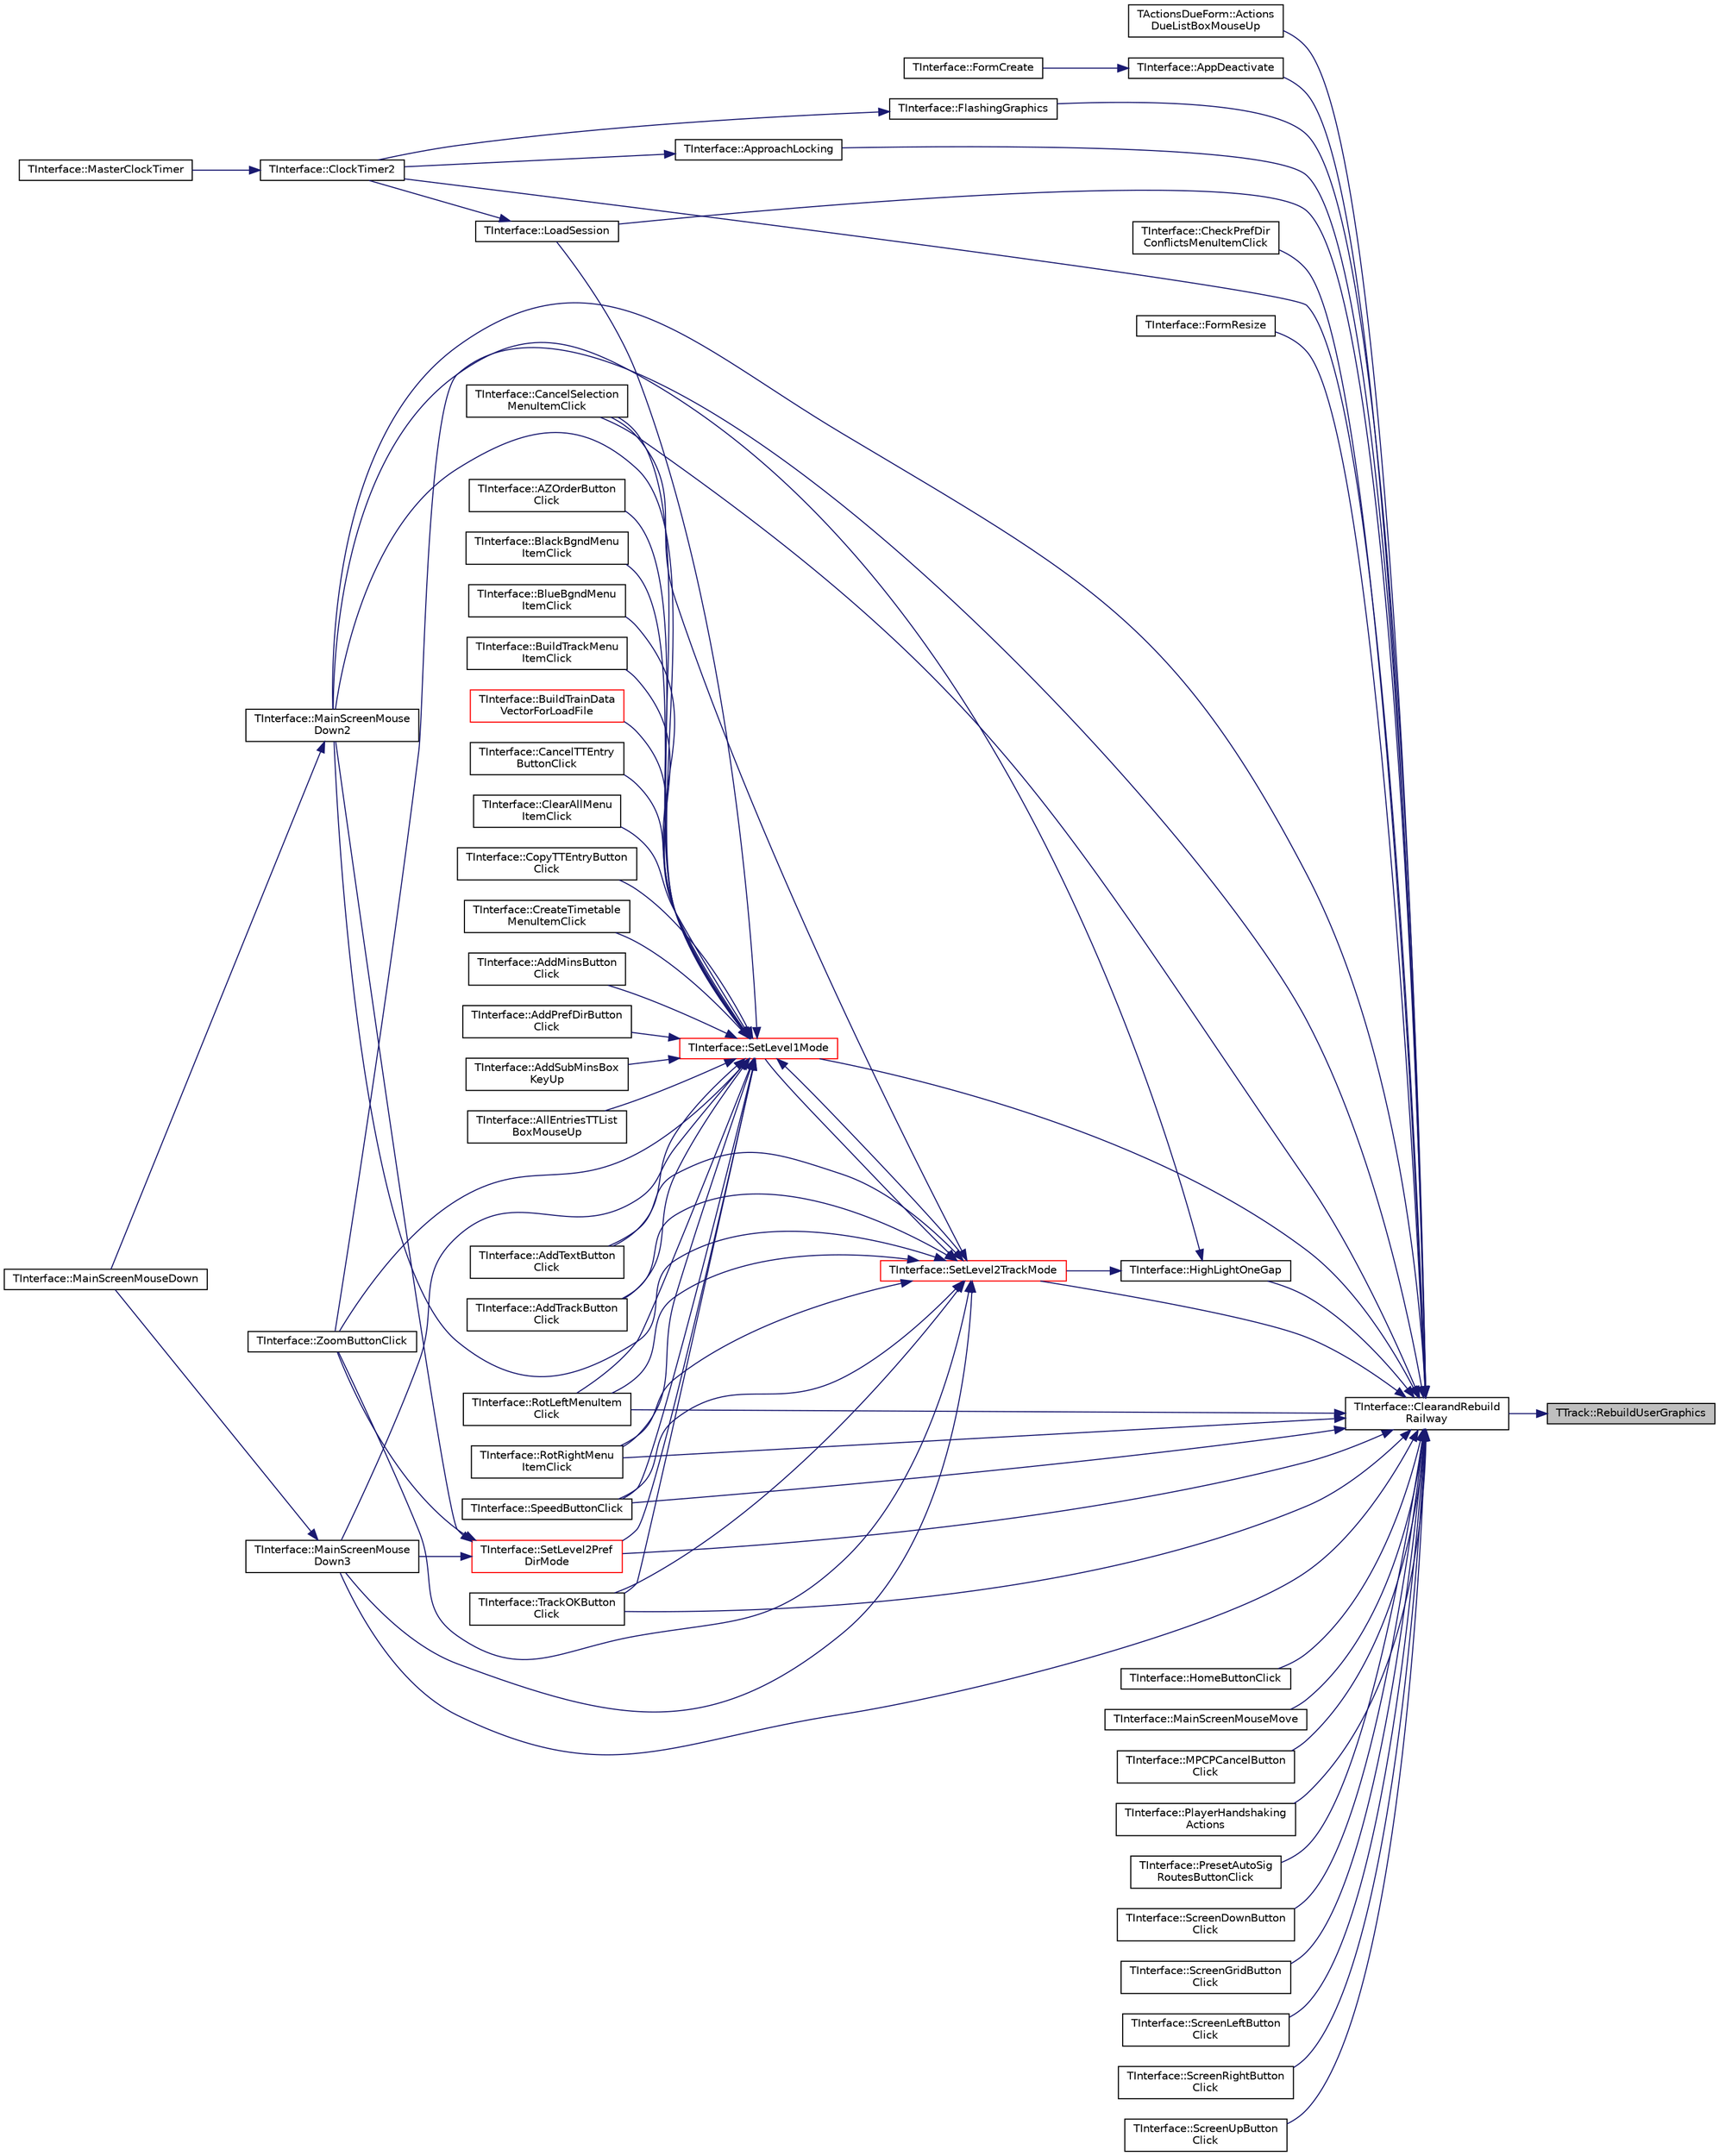 digraph "TTrack::RebuildUserGraphics"
{
 // INTERACTIVE_SVG=YES
 // LATEX_PDF_SIZE
  edge [fontname="Helvetica",fontsize="10",labelfontname="Helvetica",labelfontsize="10"];
  node [fontname="Helvetica",fontsize="10",shape=record];
  rankdir="RL";
  Node1 [label="TTrack::RebuildUserGraphics",height=0.2,width=0.4,color="black", fillcolor="grey75", style="filled", fontcolor="black",tooltip="rebuild user graphics"];
  Node1 -> Node2 [dir="back",color="midnightblue",fontsize="10",style="solid",fontname="Helvetica"];
  Node2 [label="TInterface::ClearandRebuild\lRailway",height=0.2,width=0.4,color="black", fillcolor="white", style="filled",URL="$class_t_interface.html#aaa05ac95703a25e1fb4863779854967c",tooltip="< Sets the information panel message for zoom-out or paused modes"];
  Node2 -> Node3 [dir="back",color="midnightblue",fontsize="10",style="solid",fontname="Helvetica"];
  Node3 [label="TActionsDueForm::Actions\lDueListBoxMouseUp",height=0.2,width=0.4,color="black", fillcolor="white", style="filled",URL="$class_t_actions_due_form.html#ac44cd181601f65f5944910f931c5d343",tooltip=" "];
  Node2 -> Node4 [dir="back",color="midnightblue",fontsize="10",style="solid",fontname="Helvetica"];
  Node4 [label="TInterface::AppDeactivate",height=0.2,width=0.4,color="black", fillcolor="white", style="filled",URL="$class_t_interface.html#a75f68c918750c0e007ea7a85d718e2ab",tooltip=" "];
  Node4 -> Node5 [dir="back",color="midnightblue",fontsize="10",style="solid",fontname="Helvetica"];
  Node5 [label="TInterface::FormCreate",height=0.2,width=0.4,color="black", fillcolor="white", style="filled",URL="$class_t_interface.html#a9cef18571e29b70d02ba9a92a830b3b8",tooltip=" "];
  Node2 -> Node6 [dir="back",color="midnightblue",fontsize="10",style="solid",fontname="Helvetica"];
  Node6 [label="TInterface::ApproachLocking",height=0.2,width=0.4,color="black", fillcolor="white", style="filled",URL="$class_t_interface.html#a0a89df44c20c9e2c096e66e2950c79a6",tooltip="Function that deals with approach locking during ClockTimer2 function."];
  Node6 -> Node7 [dir="back",color="midnightblue",fontsize="10",style="solid",fontname="Helvetica"];
  Node7 [label="TInterface::ClockTimer2",height=0.2,width=0.4,color="black", fillcolor="white", style="filled",URL="$class_t_interface.html#a6139ffb52492eb89e5487a8a3cd647b5",tooltip="The main loop, called every clock tick via MasterClockTimer."];
  Node7 -> Node8 [dir="back",color="midnightblue",fontsize="10",style="solid",fontname="Helvetica"];
  Node8 [label="TInterface::MasterClockTimer",height=0.2,width=0.4,color="black", fillcolor="white", style="filled",URL="$class_t_interface.html#ace30a12d923fc7fb489afabb0a09aa4f",tooltip=" "];
  Node2 -> Node9 [dir="back",color="midnightblue",fontsize="10",style="solid",fontname="Helvetica"];
  Node9 [label="TInterface::CancelSelection\lMenuItemClick",height=0.2,width=0.4,color="black", fillcolor="white", style="filled",URL="$class_t_interface.html#a2fb2cd7dbddb7fa689ea994e9ffc10ff",tooltip=" "];
  Node2 -> Node10 [dir="back",color="midnightblue",fontsize="10",style="solid",fontname="Helvetica"];
  Node10 [label="TInterface::CheckPrefDir\lConflictsMenuItemClick",height=0.2,width=0.4,color="black", fillcolor="white", style="filled",URL="$class_t_interface.html#ac41a9993a63b3b5b6a8acb30e8f606f5",tooltip=" "];
  Node2 -> Node7 [dir="back",color="midnightblue",fontsize="10",style="solid",fontname="Helvetica"];
  Node2 -> Node11 [dir="back",color="midnightblue",fontsize="10",style="solid",fontname="Helvetica"];
  Node11 [label="TInterface::FlashingGraphics",height=0.2,width=0.4,color="black", fillcolor="white", style="filled",URL="$class_t_interface.html#a7e6535742855a19cb3e35b1711a7ab59",tooltip="Deal with any warning graphics that need to flash (call on, signal stop, crash etc),..."];
  Node11 -> Node7 [dir="back",color="midnightblue",fontsize="10",style="solid",fontname="Helvetica"];
  Node2 -> Node12 [dir="back",color="midnightblue",fontsize="10",style="solid",fontname="Helvetica"];
  Node12 [label="TInterface::FormResize",height=0.2,width=0.4,color="black", fillcolor="white", style="filled",URL="$class_t_interface.html#a3fe9878a003d343a06f09c8f421e5a3b",tooltip=" "];
  Node2 -> Node13 [dir="back",color="midnightblue",fontsize="10",style="solid",fontname="Helvetica"];
  Node13 [label="TInterface::HighLightOneGap",height=0.2,width=0.4,color="black", fillcolor="white", style="filled",URL="$class_t_interface.html#a44bce128da0e5ae552031e39552d0c39",tooltip="Called during gap setting to mark a gap with a red ellipse and ask user to select the corresponding g..."];
  Node13 -> Node14 [dir="back",color="midnightblue",fontsize="10",style="solid",fontname="Helvetica"];
  Node14 [label="TInterface::MainScreenMouse\lDown2",height=0.2,width=0.4,color="black", fillcolor="white", style="filled",URL="$class_t_interface.html#abf07d5edc1507de381825f17620748b2",tooltip="Called when mouse button clicked in zoom-in mode."];
  Node14 -> Node15 [dir="back",color="midnightblue",fontsize="10",style="solid",fontname="Helvetica"];
  Node15 [label="TInterface::MainScreenMouseDown",height=0.2,width=0.4,color="black", fillcolor="white", style="filled",URL="$class_t_interface.html#a7f37862fb9e01e1328d9fd3fd8c50094",tooltip=" "];
  Node13 -> Node16 [dir="back",color="midnightblue",fontsize="10",style="solid",fontname="Helvetica"];
  Node16 [label="TInterface::SetLevel2TrackMode",height=0.2,width=0.4,color="red", fillcolor="white", style="filled",URL="$class_t_interface.html#a19ee788122a66d7e97873159bf2e4e4b",tooltip="Sets the Level2TrackMode user mode, using the Level2TrackMode variable to determine the mode."];
  Node16 -> Node17 [dir="back",color="midnightblue",fontsize="10",style="solid",fontname="Helvetica"];
  Node17 [label="TInterface::AddTextButton\lClick",height=0.2,width=0.4,color="black", fillcolor="white", style="filled",URL="$class_t_interface.html#aa20c05bf2d6c23035a10a89796334d0f",tooltip=" "];
  Node16 -> Node18 [dir="back",color="midnightblue",fontsize="10",style="solid",fontname="Helvetica"];
  Node18 [label="TInterface::AddTrackButton\lClick",height=0.2,width=0.4,color="black", fillcolor="white", style="filled",URL="$class_t_interface.html#a10494e62a7bb4e7114ab4d98e18499f1",tooltip=" "];
  Node16 -> Node9 [dir="back",color="midnightblue",fontsize="10",style="solid",fontname="Helvetica"];
  Node16 -> Node14 [dir="back",color="midnightblue",fontsize="10",style="solid",fontname="Helvetica"];
  Node16 -> Node31 [dir="back",color="midnightblue",fontsize="10",style="solid",fontname="Helvetica"];
  Node31 [label="TInterface::MainScreenMouse\lDown3",height=0.2,width=0.4,color="black", fillcolor="white", style="filled",URL="$class_t_interface.html#a8c96de45b013362b03ad0e8725a7c64b",tooltip="Called when mouse button clicked in zoom-out mode."];
  Node31 -> Node15 [dir="back",color="midnightblue",fontsize="10",style="solid",fontname="Helvetica"];
  Node16 -> Node41 [dir="back",color="midnightblue",fontsize="10",style="solid",fontname="Helvetica"];
  Node41 [label="TInterface::RotLeftMenuItem\lClick",height=0.2,width=0.4,color="black", fillcolor="white", style="filled",URL="$class_t_interface.html#a3cf2db0424e05908b20a97130895d056",tooltip=" "];
  Node16 -> Node42 [dir="back",color="midnightblue",fontsize="10",style="solid",fontname="Helvetica"];
  Node42 [label="TInterface::RotRightMenu\lItemClick",height=0.2,width=0.4,color="black", fillcolor="white", style="filled",URL="$class_t_interface.html#aa6e7359ece526e43589456e9a31851a0",tooltip=" "];
  Node16 -> Node46 [dir="back",color="midnightblue",fontsize="10",style="solid",fontname="Helvetica"];
  Node46 [label="TInterface::SetLevel1Mode",height=0.2,width=0.4,color="red", fillcolor="white", style="filled",URL="$class_t_interface.html#acf77f2eeeac0775fde4f25ba46099e0b",tooltip="Sets the Level1 user mode, using the Level1Mode variable to determine the mode."];
  Node46 -> Node47 [dir="back",color="midnightblue",fontsize="10",style="solid",fontname="Helvetica"];
  Node47 [label="TInterface::AddMinsButton\lClick",height=0.2,width=0.4,color="black", fillcolor="white", style="filled",URL="$class_t_interface.html#a30904d608111ce6452a9861d86b64267",tooltip=" "];
  Node46 -> Node48 [dir="back",color="midnightblue",fontsize="10",style="solid",fontname="Helvetica"];
  Node48 [label="TInterface::AddPrefDirButton\lClick",height=0.2,width=0.4,color="black", fillcolor="white", style="filled",URL="$class_t_interface.html#a1b1a4260e251c9bd5f48fd6c3432e7a5",tooltip=" "];
  Node46 -> Node49 [dir="back",color="midnightblue",fontsize="10",style="solid",fontname="Helvetica"];
  Node49 [label="TInterface::AddSubMinsBox\lKeyUp",height=0.2,width=0.4,color="black", fillcolor="white", style="filled",URL="$class_t_interface.html#a0abab134f4994b02507e1e2d3f31cd77",tooltip=" "];
  Node46 -> Node17 [dir="back",color="midnightblue",fontsize="10",style="solid",fontname="Helvetica"];
  Node46 -> Node18 [dir="back",color="midnightblue",fontsize="10",style="solid",fontname="Helvetica"];
  Node46 -> Node50 [dir="back",color="midnightblue",fontsize="10",style="solid",fontname="Helvetica"];
  Node50 [label="TInterface::AllEntriesTTList\lBoxMouseUp",height=0.2,width=0.4,color="black", fillcolor="white", style="filled",URL="$class_t_interface.html#a189a4b05f27d6b5ec8b9a90ec1a9cc50",tooltip=" "];
  Node46 -> Node51 [dir="back",color="midnightblue",fontsize="10",style="solid",fontname="Helvetica"];
  Node51 [label="TInterface::AZOrderButton\lClick",height=0.2,width=0.4,color="black", fillcolor="white", style="filled",URL="$class_t_interface.html#a28579472104533fb5fd01066a22fbb5b",tooltip=" "];
  Node46 -> Node52 [dir="back",color="midnightblue",fontsize="10",style="solid",fontname="Helvetica"];
  Node52 [label="TInterface::BlackBgndMenu\lItemClick",height=0.2,width=0.4,color="black", fillcolor="white", style="filled",URL="$class_t_interface.html#a237c151513ca8adca6cd1006cc2fc66f",tooltip=" "];
  Node46 -> Node53 [dir="back",color="midnightblue",fontsize="10",style="solid",fontname="Helvetica"];
  Node53 [label="TInterface::BlueBgndMenu\lItemClick",height=0.2,width=0.4,color="black", fillcolor="white", style="filled",URL="$class_t_interface.html#a24d79aa4745e495daa07bb5ce412e75f",tooltip=" "];
  Node46 -> Node54 [dir="back",color="midnightblue",fontsize="10",style="solid",fontname="Helvetica"];
  Node54 [label="TInterface::BuildTrackMenu\lItemClick",height=0.2,width=0.4,color="black", fillcolor="white", style="filled",URL="$class_t_interface.html#ab1799665ee1e4212186f80ab49acf1e1",tooltip=" "];
  Node46 -> Node55 [dir="back",color="midnightblue",fontsize="10",style="solid",fontname="Helvetica"];
  Node55 [label="TInterface::BuildTrainData\lVectorForLoadFile",height=0.2,width=0.4,color="red", fillcolor="white", style="filled",URL="$class_t_interface.html#a148e3f99d39f596dbd7d490403936154",tooltip="Convert a stored timetable file (either as a stand alone file or within a session file) to a loaded t..."];
  Node46 -> Node9 [dir="back",color="midnightblue",fontsize="10",style="solid",fontname="Helvetica"];
  Node46 -> Node60 [dir="back",color="midnightblue",fontsize="10",style="solid",fontname="Helvetica"];
  Node60 [label="TInterface::CancelTTEntry\lButtonClick",height=0.2,width=0.4,color="black", fillcolor="white", style="filled",URL="$class_t_interface.html#a6fb1db3295ef42cb1b6f20bc142fa502",tooltip=" "];
  Node46 -> Node61 [dir="back",color="midnightblue",fontsize="10",style="solid",fontname="Helvetica"];
  Node61 [label="TInterface::ClearAllMenu\lItemClick",height=0.2,width=0.4,color="black", fillcolor="white", style="filled",URL="$class_t_interface.html#a928eba983ac5132e1ae7799f8330451e",tooltip=" "];
  Node46 -> Node62 [dir="back",color="midnightblue",fontsize="10",style="solid",fontname="Helvetica"];
  Node62 [label="TInterface::CopyTTEntryButton\lClick",height=0.2,width=0.4,color="black", fillcolor="white", style="filled",URL="$class_t_interface.html#adc0dd871fdd70ff11ada7a0ddd549e8e",tooltip=" "];
  Node46 -> Node63 [dir="back",color="midnightblue",fontsize="10",style="solid",fontname="Helvetica"];
  Node63 [label="TInterface::CreateTimetable\lMenuItemClick",height=0.2,width=0.4,color="black", fillcolor="white", style="filled",URL="$class_t_interface.html#a1c8fab7fa2f1be662f2d7418e95e3a63",tooltip=" "];
  Node46 -> Node57 [dir="back",color="midnightblue",fontsize="10",style="solid",fontname="Helvetica"];
  Node57 [label="TInterface::LoadSession",height=0.2,width=0.4,color="black", fillcolor="white", style="filled",URL="$class_t_interface.html#a636b1b4bd29f2678a3290ed2d282f1c2",tooltip="Load a session file."];
  Node57 -> Node7 [dir="back",color="midnightblue",fontsize="10",style="solid",fontname="Helvetica"];
  Node46 -> Node14 [dir="back",color="midnightblue",fontsize="10",style="solid",fontname="Helvetica"];
  Node46 -> Node31 [dir="back",color="midnightblue",fontsize="10",style="solid",fontname="Helvetica"];
  Node46 -> Node41 [dir="back",color="midnightblue",fontsize="10",style="solid",fontname="Helvetica"];
  Node46 -> Node42 [dir="back",color="midnightblue",fontsize="10",style="solid",fontname="Helvetica"];
  Node46 -> Node101 [dir="back",color="midnightblue",fontsize="10",style="solid",fontname="Helvetica"];
  Node101 [label="TInterface::SetLevel2Pref\lDirMode",height=0.2,width=0.4,color="red", fillcolor="white", style="filled",URL="$class_t_interface.html#af01b649aa75f881cbfd2f14a60533bcc",tooltip="Sets the Level2PrefDirMode user mode, using the Level2PrefDirMode variable to determine the mode."];
  Node101 -> Node14 [dir="back",color="midnightblue",fontsize="10",style="solid",fontname="Helvetica"];
  Node101 -> Node31 [dir="back",color="midnightblue",fontsize="10",style="solid",fontname="Helvetica"];
  Node101 -> Node102 [dir="back",color="midnightblue",fontsize="10",style="solid",fontname="Helvetica"];
  Node102 [label="TInterface::ZoomButtonClick",height=0.2,width=0.4,color="black", fillcolor="white", style="filled",URL="$class_t_interface.html#a08305797df7dfbdd16b3e8900c33e0bc",tooltip=" "];
  Node46 -> Node16 [dir="back",color="midnightblue",fontsize="10",style="solid",fontname="Helvetica"];
  Node46 -> Node104 [dir="back",color="midnightblue",fontsize="10",style="solid",fontname="Helvetica"];
  Node104 [label="TInterface::SpeedButtonClick",height=0.2,width=0.4,color="black", fillcolor="white", style="filled",URL="$class_t_interface.html#ab1487b7a54ebacf27d7b980c65723d18",tooltip=" "];
  Node46 -> Node106 [dir="back",color="midnightblue",fontsize="10",style="solid",fontname="Helvetica"];
  Node106 [label="TInterface::TrackOKButton\lClick",height=0.2,width=0.4,color="black", fillcolor="white", style="filled",URL="$class_t_interface.html#aab42b12ff3ba43ad2f70994b5399dd90",tooltip=" "];
  Node46 -> Node102 [dir="back",color="midnightblue",fontsize="10",style="solid",fontname="Helvetica"];
  Node16 -> Node104 [dir="back",color="midnightblue",fontsize="10",style="solid",fontname="Helvetica"];
  Node16 -> Node106 [dir="back",color="midnightblue",fontsize="10",style="solid",fontname="Helvetica"];
  Node16 -> Node102 [dir="back",color="midnightblue",fontsize="10",style="solid",fontname="Helvetica"];
  Node2 -> Node112 [dir="back",color="midnightblue",fontsize="10",style="solid",fontname="Helvetica"];
  Node112 [label="TInterface::HomeButtonClick",height=0.2,width=0.4,color="black", fillcolor="white", style="filled",URL="$class_t_interface.html#a19e64ee6952b0fd3c260eb05c14a34c8",tooltip=" "];
  Node2 -> Node57 [dir="back",color="midnightblue",fontsize="10",style="solid",fontname="Helvetica"];
  Node2 -> Node14 [dir="back",color="midnightblue",fontsize="10",style="solid",fontname="Helvetica"];
  Node2 -> Node31 [dir="back",color="midnightblue",fontsize="10",style="solid",fontname="Helvetica"];
  Node2 -> Node113 [dir="back",color="midnightblue",fontsize="10",style="solid",fontname="Helvetica"];
  Node113 [label="TInterface::MainScreenMouseMove",height=0.2,width=0.4,color="black", fillcolor="white", style="filled",URL="$class_t_interface.html#abb268a3a209bc0d66111540c84345c1b",tooltip=" "];
  Node2 -> Node114 [dir="back",color="midnightblue",fontsize="10",style="solid",fontname="Helvetica"];
  Node114 [label="TInterface::MPCPCancelButton\lClick",height=0.2,width=0.4,color="black", fillcolor="white", style="filled",URL="$class_t_interface.html#acbfe5d5234713c3537cc5ca3ef17bda6",tooltip=" "];
  Node2 -> Node115 [dir="back",color="midnightblue",fontsize="10",style="solid",fontname="Helvetica"];
  Node115 [label="TInterface::PlayerHandshaking\lActions",height=0.2,width=0.4,color="black", fillcolor="white", style="filled",URL="$class_t_interface.html#a7026d6ca5ea0bad9f6e0f8a0494ff2c9",tooltip="called in ClockTimer2 if player multiplay in progress"];
  Node2 -> Node116 [dir="back",color="midnightblue",fontsize="10",style="solid",fontname="Helvetica"];
  Node116 [label="TInterface::PresetAutoSig\lRoutesButtonClick",height=0.2,width=0.4,color="black", fillcolor="white", style="filled",URL="$class_t_interface.html#aa639148521a793641e694b15486b5055",tooltip=" "];
  Node2 -> Node41 [dir="back",color="midnightblue",fontsize="10",style="solid",fontname="Helvetica"];
  Node2 -> Node42 [dir="back",color="midnightblue",fontsize="10",style="solid",fontname="Helvetica"];
  Node2 -> Node117 [dir="back",color="midnightblue",fontsize="10",style="solid",fontname="Helvetica"];
  Node117 [label="TInterface::ScreenDownButton\lClick",height=0.2,width=0.4,color="black", fillcolor="white", style="filled",URL="$class_t_interface.html#ad53c136eca39fddb0e7e49a4b7018f66",tooltip=" "];
  Node2 -> Node118 [dir="back",color="midnightblue",fontsize="10",style="solid",fontname="Helvetica"];
  Node118 [label="TInterface::ScreenGridButton\lClick",height=0.2,width=0.4,color="black", fillcolor="white", style="filled",URL="$class_t_interface.html#a05d882d712519bd79267e4ce5a52269c",tooltip=" "];
  Node2 -> Node119 [dir="back",color="midnightblue",fontsize="10",style="solid",fontname="Helvetica"];
  Node119 [label="TInterface::ScreenLeftButton\lClick",height=0.2,width=0.4,color="black", fillcolor="white", style="filled",URL="$class_t_interface.html#a358ab18cab57f8a5b5b850387039f822",tooltip=" "];
  Node2 -> Node120 [dir="back",color="midnightblue",fontsize="10",style="solid",fontname="Helvetica"];
  Node120 [label="TInterface::ScreenRightButton\lClick",height=0.2,width=0.4,color="black", fillcolor="white", style="filled",URL="$class_t_interface.html#aba3f772739d000bcbd8059181417a9b3",tooltip=" "];
  Node2 -> Node121 [dir="back",color="midnightblue",fontsize="10",style="solid",fontname="Helvetica"];
  Node121 [label="TInterface::ScreenUpButton\lClick",height=0.2,width=0.4,color="black", fillcolor="white", style="filled",URL="$class_t_interface.html#a714f1498bb6cbbd706f6ed0882c4b03d",tooltip=" "];
  Node2 -> Node46 [dir="back",color="midnightblue",fontsize="10",style="solid",fontname="Helvetica"];
  Node2 -> Node101 [dir="back",color="midnightblue",fontsize="10",style="solid",fontname="Helvetica"];
  Node2 -> Node16 [dir="back",color="midnightblue",fontsize="10",style="solid",fontname="Helvetica"];
  Node2 -> Node104 [dir="back",color="midnightblue",fontsize="10",style="solid",fontname="Helvetica"];
  Node2 -> Node106 [dir="back",color="midnightblue",fontsize="10",style="solid",fontname="Helvetica"];
  Node2 -> Node102 [dir="back",color="midnightblue",fontsize="10",style="solid",fontname="Helvetica"];
}
